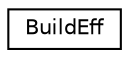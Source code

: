 digraph G
{
  edge [fontname="Helvetica",fontsize="10",labelfontname="Helvetica",labelfontsize="10"];
  node [fontname="Helvetica",fontsize="10",shape=record];
  rankdir=LR;
  Node1 [label="BuildEff",height=0.2,width=0.4,color="black", fillcolor="white", style="filled",URL="$db/d6a/structBuildEff.html"];
}
